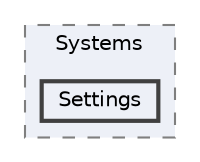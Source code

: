 digraph "src/BadScript2.Console/BadScript2.ConsoleCore/Systems/Settings"
{
 // LATEX_PDF_SIZE
  bgcolor="transparent";
  edge [fontname=Helvetica,fontsize=10,labelfontname=Helvetica,labelfontsize=10];
  node [fontname=Helvetica,fontsize=10,shape=box,height=0.2,width=0.4];
  compound=true
  subgraph clusterdir_1d6f508a259c8a2ec4e74522addb096a {
    graph [ bgcolor="#edf0f7", pencolor="grey50", label="Systems", fontname=Helvetica,fontsize=10 style="filled,dashed", URL="dir_1d6f508a259c8a2ec4e74522addb096a.html",tooltip=""]
  dir_58bfdd6875b2c8f178104271503af621 [label="Settings", fillcolor="#edf0f7", color="grey25", style="filled,bold", URL="dir_58bfdd6875b2c8f178104271503af621.html",tooltip=""];
  }
}
